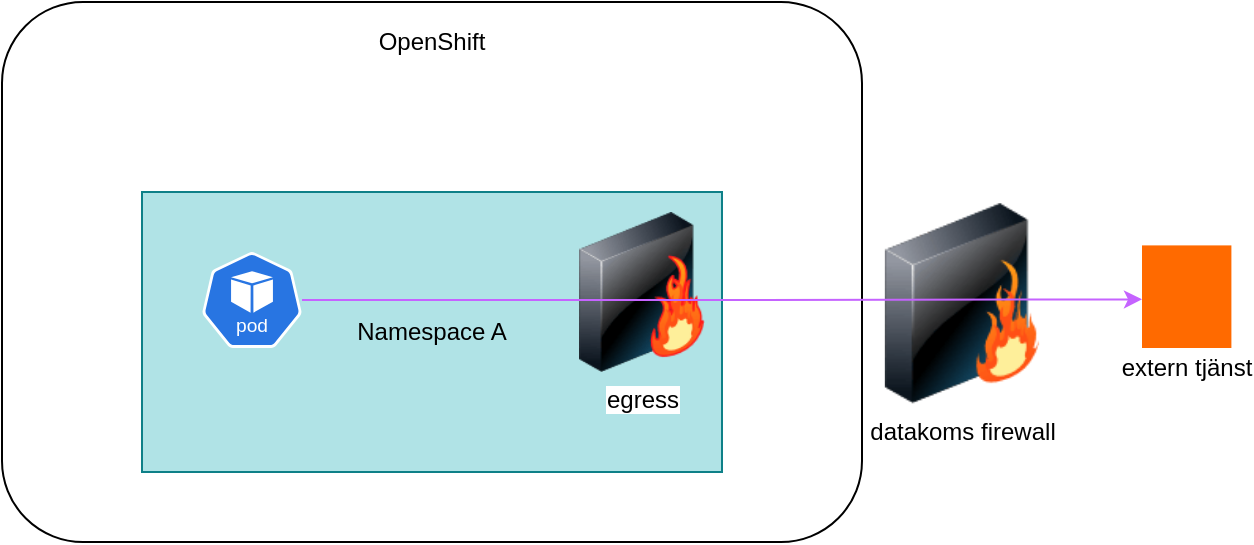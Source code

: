 <mxfile version="27.0.6">
  <diagram name="Sida-1" id="JIg1Gnh8foUrmPMr278t">
    <mxGraphModel dx="2892" dy="1162" grid="1" gridSize="10" guides="1" tooltips="1" connect="1" arrows="1" fold="1" page="1" pageScale="1" pageWidth="827" pageHeight="1169" math="0" shadow="0">
      <root>
        <mxCell id="0" />
        <mxCell id="1" parent="0" />
        <mxCell id="i2qlIyjl1Fn_NrVeKzPM-7" value="datakoms firewall" style="image;html=1;image=img/lib/clip_art/networking/Firewall_128x128.png" vertex="1" parent="1">
          <mxGeometry x="650" y="415.65" width="80" height="100" as="geometry" />
        </mxCell>
        <mxCell id="i2qlIyjl1Fn_NrVeKzPM-1" value="OpenShift&lt;div&gt;&lt;br&gt;&lt;/div&gt;&lt;div&gt;&lt;br&gt;&lt;/div&gt;&lt;div&gt;&lt;br&gt;&lt;/div&gt;&lt;div&gt;&lt;br&gt;&lt;/div&gt;&lt;div&gt;&lt;br&gt;&lt;/div&gt;&lt;div&gt;&lt;br&gt;&lt;/div&gt;&lt;div&gt;&lt;br&gt;&lt;/div&gt;&lt;div&gt;&lt;br&gt;&lt;/div&gt;&lt;div&gt;&lt;br&gt;&lt;/div&gt;&lt;div&gt;&lt;br&gt;&lt;/div&gt;&lt;div&gt;&lt;br&gt;&lt;/div&gt;&lt;div&gt;&lt;br&gt;&lt;/div&gt;&lt;div&gt;&lt;br&gt;&lt;/div&gt;&lt;div&gt;&lt;br&gt;&lt;/div&gt;&lt;div&gt;&lt;br&gt;&lt;/div&gt;&lt;div&gt;&lt;br&gt;&lt;/div&gt;" style="rounded=1;whiteSpace=wrap;html=1;" vertex="1" parent="1">
          <mxGeometry x="210" y="315" width="430" height="270" as="geometry" />
        </mxCell>
        <mxCell id="i2qlIyjl1Fn_NrVeKzPM-2" value="Namespace A" style="rounded=0;whiteSpace=wrap;html=1;fillColor=#b0e3e6;strokeColor=#0e8088;" vertex="1" parent="1">
          <mxGeometry x="280" y="410" width="290" height="140" as="geometry" />
        </mxCell>
        <mxCell id="i2qlIyjl1Fn_NrVeKzPM-3" value="" style="aspect=fixed;sketch=0;html=1;dashed=0;whitespace=wrap;verticalLabelPosition=bottom;verticalAlign=top;fillColor=#2875E2;strokeColor=#ffffff;points=[[0.005,0.63,0],[0.1,0.2,0],[0.9,0.2,0],[0.5,0,0],[0.995,0.63,0],[0.72,0.99,0],[0.5,1,0],[0.28,0.99,0]];shape=mxgraph.kubernetes.icon2;kubernetesLabel=1;prIcon=pod" vertex="1" parent="1">
          <mxGeometry x="310" y="440" width="50" height="48" as="geometry" />
        </mxCell>
        <mxCell id="i2qlIyjl1Fn_NrVeKzPM-4" value="egress" style="image;html=1;image=img/lib/clip_art/networking/Firewall-page1_128x128.png" vertex="1" parent="1">
          <mxGeometry x="490" y="420" width="80" height="80" as="geometry" />
        </mxCell>
        <mxCell id="i2qlIyjl1Fn_NrVeKzPM-5" value="&lt;div&gt;&lt;br&gt;&lt;/div&gt;&lt;div&gt;&lt;br&gt;&lt;/div&gt;&lt;div&gt;&lt;br&gt;&lt;/div&gt;&lt;div&gt;&lt;br&gt;&lt;/div&gt;&lt;div&gt;&lt;br&gt;&lt;/div&gt;extern tjänst" style="points=[];aspect=fixed;html=1;align=center;shadow=0;dashed=0;fillColor=#FF6A00;strokeColor=none;shape=mxgraph.alibaba_cloud.ask_ack_container_service_for_kubernetes;" vertex="1" parent="1">
          <mxGeometry x="780" y="436.7" width="44.7" height="51.3" as="geometry" />
        </mxCell>
        <mxCell id="i2qlIyjl1Fn_NrVeKzPM-6" style="edgeStyle=orthogonalEdgeStyle;rounded=0;orthogonalLoop=1;jettySize=auto;html=1;entryX=0;entryY=0.526;entryDx=0;entryDy=0;entryPerimeter=0;strokeColor=#C563FF;" edge="1" parent="1" source="i2qlIyjl1Fn_NrVeKzPM-3" target="i2qlIyjl1Fn_NrVeKzPM-5">
          <mxGeometry relative="1" as="geometry" />
        </mxCell>
      </root>
    </mxGraphModel>
  </diagram>
</mxfile>
